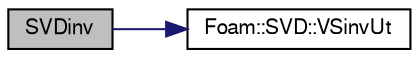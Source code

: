 digraph "SVDinv"
{
  bgcolor="transparent";
  edge [fontname="FreeSans",fontsize="10",labelfontname="FreeSans",labelfontsize="10"];
  node [fontname="FreeSans",fontsize="10",shape=record];
  rankdir="LR";
  Node111078 [label="SVDinv",height=0.2,width=0.4,color="black", fillcolor="grey75", style="filled", fontcolor="black"];
  Node111078 -> Node111079 [color="midnightblue",fontsize="10",style="solid",fontname="FreeSans"];
  Node111079 [label="Foam::SVD::VSinvUt",height=0.2,width=0.4,color="black",URL="$a27070.html#a5f65a49b5ab8fc2d6bf25df6f519a618",tooltip="Return VSinvUt (the pseudo inverse) "];
}
